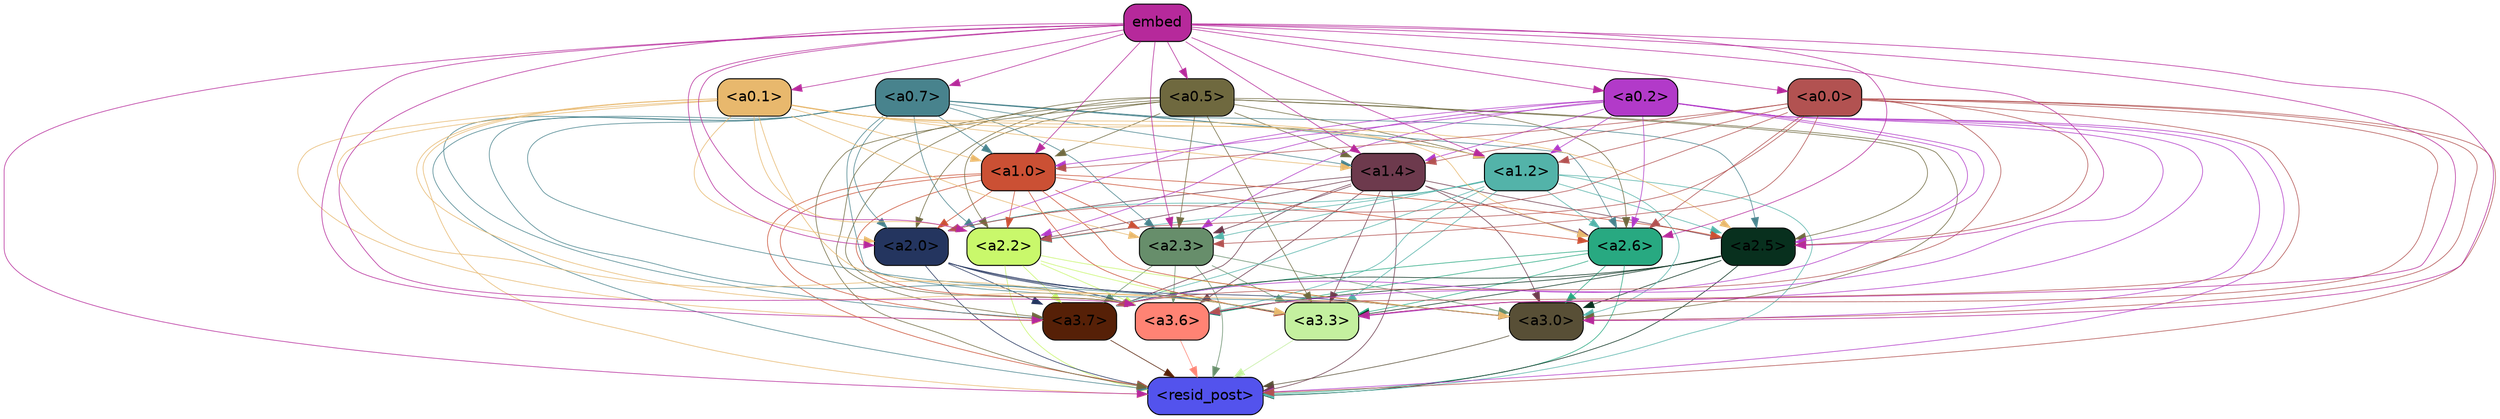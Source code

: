 strict digraph "" {
	graph [bgcolor=transparent,
		layout=dot,
		overlap=false,
		splines=true
	];
	"<a3.7>"	[color=black,
		fillcolor="#562007",
		fontname=Helvetica,
		shape=box,
		style="filled, rounded"];
	"<resid_post>"	[color=black,
		fillcolor="#5353ed",
		fontname=Helvetica,
		shape=box,
		style="filled, rounded"];
	"<a3.7>" -> "<resid_post>"	[color="#562007",
		penwidth=0.6];
	"<a3.6>"	[color=black,
		fillcolor="#ff8374",
		fontname=Helvetica,
		shape=box,
		style="filled, rounded"];
	"<a3.6>" -> "<resid_post>"	[color="#ff8374",
		penwidth=0.6];
	"<a3.3>"	[color=black,
		fillcolor="#c4f09f",
		fontname=Helvetica,
		shape=box,
		style="filled, rounded"];
	"<a3.3>" -> "<resid_post>"	[color="#c4f09f",
		penwidth=0.6];
	"<a3.0>"	[color=black,
		fillcolor="#584f36",
		fontname=Helvetica,
		shape=box,
		style="filled, rounded"];
	"<a3.0>" -> "<resid_post>"	[color="#584f36",
		penwidth=0.6];
	"<a2.6>"	[color=black,
		fillcolor="#28a981",
		fontname=Helvetica,
		shape=box,
		style="filled, rounded"];
	"<a2.6>" -> "<a3.7>"	[color="#28a981",
		penwidth=0.6];
	"<a2.6>" -> "<resid_post>"	[color="#28a981",
		penwidth=0.6];
	"<a2.6>" -> "<a3.6>"	[color="#28a981",
		penwidth=0.6];
	"<a2.6>" -> "<a3.3>"	[color="#28a981",
		penwidth=0.6];
	"<a2.6>" -> "<a3.0>"	[color="#28a981",
		penwidth=0.6];
	"<a2.5>"	[color=black,
		fillcolor="#08301e",
		fontname=Helvetica,
		shape=box,
		style="filled, rounded"];
	"<a2.5>" -> "<a3.7>"	[color="#08301e",
		penwidth=0.6];
	"<a2.5>" -> "<resid_post>"	[color="#08301e",
		penwidth=0.6];
	"<a2.5>" -> "<a3.6>"	[color="#08301e",
		penwidth=0.6];
	"<a2.5>" -> "<a3.3>"	[color="#08301e",
		penwidth=0.6];
	"<a2.5>" -> "<a3.0>"	[color="#08301e",
		penwidth=0.6];
	"<a2.3>"	[color=black,
		fillcolor="#678e6b",
		fontname=Helvetica,
		shape=box,
		style="filled, rounded"];
	"<a2.3>" -> "<a3.7>"	[color="#678e6b",
		penwidth=0.6];
	"<a2.3>" -> "<resid_post>"	[color="#678e6b",
		penwidth=0.6];
	"<a2.3>" -> "<a3.6>"	[color="#678e6b",
		penwidth=0.6];
	"<a2.3>" -> "<a3.3>"	[color="#678e6b",
		penwidth=0.6];
	"<a2.3>" -> "<a3.0>"	[color="#678e6b",
		penwidth=0.6];
	"<a2.2>"	[color=black,
		fillcolor="#c9f86b",
		fontname=Helvetica,
		shape=box,
		style="filled, rounded"];
	"<a2.2>" -> "<a3.7>"	[color="#c9f86b",
		penwidth=0.6];
	"<a2.2>" -> "<resid_post>"	[color="#c9f86b",
		penwidth=0.6];
	"<a2.2>" -> "<a3.6>"	[color="#c9f86b",
		penwidth=0.6];
	"<a2.2>" -> "<a3.3>"	[color="#c9f86b",
		penwidth=0.6];
	"<a2.2>" -> "<a3.0>"	[color="#c9f86b",
		penwidth=0.6];
	"<a2.0>"	[color=black,
		fillcolor="#24355f",
		fontname=Helvetica,
		shape=box,
		style="filled, rounded"];
	"<a2.0>" -> "<a3.7>"	[color="#24355f",
		penwidth=0.6];
	"<a2.0>" -> "<resid_post>"	[color="#24355f",
		penwidth=0.6];
	"<a2.0>" -> "<a3.6>"	[color="#24355f",
		penwidth=0.6];
	"<a2.0>" -> "<a3.3>"	[color="#24355f",
		penwidth=0.6];
	"<a2.0>" -> "<a3.0>"	[color="#24355f",
		penwidth=0.6];
	"<a1.4>"	[color=black,
		fillcolor="#6d3a4d",
		fontname=Helvetica,
		shape=box,
		style="filled, rounded"];
	"<a1.4>" -> "<a3.7>"	[color="#6d3a4d",
		penwidth=0.6];
	"<a1.4>" -> "<resid_post>"	[color="#6d3a4d",
		penwidth=0.6];
	"<a1.4>" -> "<a3.6>"	[color="#6d3a4d",
		penwidth=0.6];
	"<a1.4>" -> "<a3.3>"	[color="#6d3a4d",
		penwidth=0.6];
	"<a1.4>" -> "<a3.0>"	[color="#6d3a4d",
		penwidth=0.6];
	"<a1.4>" -> "<a2.6>"	[color="#6d3a4d",
		penwidth=0.6];
	"<a1.4>" -> "<a2.5>"	[color="#6d3a4d",
		penwidth=0.6];
	"<a1.4>" -> "<a2.3>"	[color="#6d3a4d",
		penwidth=0.6];
	"<a1.4>" -> "<a2.2>"	[color="#6d3a4d",
		penwidth=0.6];
	"<a1.4>" -> "<a2.0>"	[color="#6d3a4d",
		penwidth=0.6];
	"<a1.2>"	[color=black,
		fillcolor="#53b3a9",
		fontname=Helvetica,
		shape=box,
		style="filled, rounded"];
	"<a1.2>" -> "<a3.7>"	[color="#53b3a9",
		penwidth=0.6];
	"<a1.2>" -> "<resid_post>"	[color="#53b3a9",
		penwidth=0.6];
	"<a1.2>" -> "<a3.6>"	[color="#53b3a9",
		penwidth=0.6];
	"<a1.2>" -> "<a3.3>"	[color="#53b3a9",
		penwidth=0.6];
	"<a1.2>" -> "<a3.0>"	[color="#53b3a9",
		penwidth=0.6];
	"<a1.2>" -> "<a2.6>"	[color="#53b3a9",
		penwidth=0.6];
	"<a1.2>" -> "<a2.5>"	[color="#53b3a9",
		penwidth=0.6];
	"<a1.2>" -> "<a2.3>"	[color="#53b3a9",
		penwidth=0.6];
	"<a1.2>" -> "<a2.2>"	[color="#53b3a9",
		penwidth=0.6];
	"<a1.2>" -> "<a2.0>"	[color="#53b3a9",
		penwidth=0.6];
	"<a1.0>"	[color=black,
		fillcolor="#cb5034",
		fontname=Helvetica,
		shape=box,
		style="filled, rounded"];
	"<a1.0>" -> "<a3.7>"	[color="#cb5034",
		penwidth=0.6];
	"<a1.0>" -> "<resid_post>"	[color="#cb5034",
		penwidth=0.6];
	"<a1.0>" -> "<a3.6>"	[color="#cb5034",
		penwidth=0.6];
	"<a1.0>" -> "<a3.3>"	[color="#cb5034",
		penwidth=0.6];
	"<a1.0>" -> "<a3.0>"	[color="#cb5034",
		penwidth=0.6];
	"<a1.0>" -> "<a2.6>"	[color="#cb5034",
		penwidth=0.6];
	"<a1.0>" -> "<a2.5>"	[color="#cb5034",
		penwidth=0.6];
	"<a1.0>" -> "<a2.3>"	[color="#cb5034",
		penwidth=0.6];
	"<a1.0>" -> "<a2.2>"	[color="#cb5034",
		penwidth=0.6];
	"<a1.0>" -> "<a2.0>"	[color="#cb5034",
		penwidth=0.6];
	"<a0.7>"	[color=black,
		fillcolor="#48838d",
		fontname=Helvetica,
		shape=box,
		style="filled, rounded"];
	"<a0.7>" -> "<a3.7>"	[color="#48838d",
		penwidth=0.6];
	"<a0.7>" -> "<resid_post>"	[color="#48838d",
		penwidth=0.6];
	"<a0.7>" -> "<a3.6>"	[color="#48838d",
		penwidth=0.6];
	"<a0.7>" -> "<a3.3>"	[color="#48838d",
		penwidth=0.6];
	"<a0.7>" -> "<a3.0>"	[color="#48838d",
		penwidth=0.6];
	"<a0.7>" -> "<a2.6>"	[color="#48838d",
		penwidth=0.6];
	"<a0.7>" -> "<a2.5>"	[color="#48838d",
		penwidth=0.6];
	"<a0.7>" -> "<a2.3>"	[color="#48838d",
		penwidth=0.6];
	"<a0.7>" -> "<a2.2>"	[color="#48838d",
		penwidth=0.6];
	"<a0.7>" -> "<a2.0>"	[color="#48838d",
		penwidth=0.6];
	"<a0.7>" -> "<a1.4>"	[color="#48838d",
		penwidth=0.6];
	"<a0.7>" -> "<a1.2>"	[color="#48838d",
		penwidth=0.6];
	"<a0.7>" -> "<a1.0>"	[color="#48838d",
		penwidth=0.6];
	"<a0.5>"	[color=black,
		fillcolor="#6f693f",
		fontname=Helvetica,
		shape=box,
		style="filled, rounded"];
	"<a0.5>" -> "<a3.7>"	[color="#6f693f",
		penwidth=0.6];
	"<a0.5>" -> "<resid_post>"	[color="#6f693f",
		penwidth=0.6];
	"<a0.5>" -> "<a3.6>"	[color="#6f693f",
		penwidth=0.6];
	"<a0.5>" -> "<a3.3>"	[color="#6f693f",
		penwidth=0.6];
	"<a0.5>" -> "<a3.0>"	[color="#6f693f",
		penwidth=0.6];
	"<a0.5>" -> "<a2.6>"	[color="#6f693f",
		penwidth=0.6];
	"<a0.5>" -> "<a2.5>"	[color="#6f693f",
		penwidth=0.6];
	"<a0.5>" -> "<a2.3>"	[color="#6f693f",
		penwidth=0.6];
	"<a0.5>" -> "<a2.2>"	[color="#6f693f",
		penwidth=0.6];
	"<a0.5>" -> "<a2.0>"	[color="#6f693f",
		penwidth=0.6];
	"<a0.5>" -> "<a1.4>"	[color="#6f693f",
		penwidth=0.6];
	"<a0.5>" -> "<a1.2>"	[color="#6f693f",
		penwidth=0.6];
	"<a0.5>" -> "<a1.0>"	[color="#6f693f",
		penwidth=0.6];
	"<a0.2>"	[color=black,
		fillcolor="#b23ac9",
		fontname=Helvetica,
		shape=box,
		style="filled, rounded"];
	"<a0.2>" -> "<a3.7>"	[color="#b23ac9",
		penwidth=0.6];
	"<a0.2>" -> "<resid_post>"	[color="#b23ac9",
		penwidth=0.6];
	"<a0.2>" -> "<a3.6>"	[color="#b23ac9",
		penwidth=0.6];
	"<a0.2>" -> "<a3.3>"	[color="#b23ac9",
		penwidth=0.6];
	"<a0.2>" -> "<a3.0>"	[color="#b23ac9",
		penwidth=0.6];
	"<a0.2>" -> "<a2.6>"	[color="#b23ac9",
		penwidth=0.6];
	"<a0.2>" -> "<a2.5>"	[color="#b23ac9",
		penwidth=0.6];
	"<a0.2>" -> "<a2.3>"	[color="#b23ac9",
		penwidth=0.6];
	"<a0.2>" -> "<a2.2>"	[color="#b23ac9",
		penwidth=0.6];
	"<a0.2>" -> "<a2.0>"	[color="#b23ac9",
		penwidth=0.6];
	"<a0.2>" -> "<a1.4>"	[color="#b23ac9",
		penwidth=0.6];
	"<a0.2>" -> "<a1.2>"	[color="#b23ac9",
		penwidth=0.6];
	"<a0.2>" -> "<a1.0>"	[color="#b23ac9",
		penwidth=0.6];
	"<a0.1>"	[color=black,
		fillcolor="#e8b86d",
		fontname=Helvetica,
		shape=box,
		style="filled, rounded"];
	"<a0.1>" -> "<a3.7>"	[color="#e8b86d",
		penwidth=0.6];
	"<a0.1>" -> "<resid_post>"	[color="#e8b86d",
		penwidth=0.6];
	"<a0.1>" -> "<a3.6>"	[color="#e8b86d",
		penwidth=0.6];
	"<a0.1>" -> "<a3.3>"	[color="#e8b86d",
		penwidth=0.6];
	"<a0.1>" -> "<a3.0>"	[color="#e8b86d",
		penwidth=0.6];
	"<a0.1>" -> "<a2.6>"	[color="#e8b86d",
		penwidth=0.6];
	"<a0.1>" -> "<a2.5>"	[color="#e8b86d",
		penwidth=0.6];
	"<a0.1>" -> "<a2.3>"	[color="#e8b86d",
		penwidth=0.6];
	"<a0.1>" -> "<a2.2>"	[color="#e8b86d",
		penwidth=0.6];
	"<a0.1>" -> "<a2.0>"	[color="#e8b86d",
		penwidth=0.6];
	"<a0.1>" -> "<a1.4>"	[color="#e8b86d",
		penwidth=0.6];
	"<a0.1>" -> "<a1.2>"	[color="#e8b86d",
		penwidth=0.6];
	"<a0.1>" -> "<a1.0>"	[color="#e8b86d",
		penwidth=0.6];
	"<a0.0>"	[color=black,
		fillcolor="#b25251",
		fontname=Helvetica,
		shape=box,
		style="filled, rounded"];
	"<a0.0>" -> "<a3.7>"	[color="#b25251",
		penwidth=0.6];
	"<a0.0>" -> "<resid_post>"	[color="#b25251",
		penwidth=0.6];
	"<a0.0>" -> "<a3.6>"	[color="#b25251",
		penwidth=0.6];
	"<a0.0>" -> "<a3.3>"	[color="#b25251",
		penwidth=0.6];
	"<a0.0>" -> "<a3.0>"	[color="#b25251",
		penwidth=0.6];
	"<a0.0>" -> "<a2.6>"	[color="#b25251",
		penwidth=0.6];
	"<a0.0>" -> "<a2.5>"	[color="#b25251",
		penwidth=0.6];
	"<a0.0>" -> "<a2.3>"	[color="#b25251",
		penwidth=0.6];
	"<a0.0>" -> "<a2.2>"	[color="#b25251",
		penwidth=0.6];
	"<a0.0>" -> "<a2.0>"	[color="#b25251",
		penwidth=0.6];
	"<a0.0>" -> "<a1.4>"	[color="#b25251",
		penwidth=0.6];
	"<a0.0>" -> "<a1.2>"	[color="#b25251",
		penwidth=0.6];
	"<a0.0>" -> "<a1.0>"	[color="#b25251",
		penwidth=0.6];
	embed	[color=black,
		fillcolor="#b6299b",
		fontname=Helvetica,
		shape=box,
		style="filled, rounded"];
	embed -> "<a3.7>"	[color="#b6299b",
		penwidth=0.6];
	embed -> "<resid_post>"	[color="#b6299b",
		penwidth=0.6];
	embed -> "<a3.6>"	[color="#b6299b",
		penwidth=0.6];
	embed -> "<a3.3>"	[color="#b6299b",
		penwidth=0.6];
	embed -> "<a3.0>"	[color="#b6299b",
		penwidth=0.6];
	embed -> "<a2.6>"	[color="#b6299b",
		penwidth=0.6];
	embed -> "<a2.5>"	[color="#b6299b",
		penwidth=0.6];
	embed -> "<a2.3>"	[color="#b6299b",
		penwidth=0.6];
	embed -> "<a2.2>"	[color="#b6299b",
		penwidth=0.6];
	embed -> "<a2.0>"	[color="#b6299b",
		penwidth=0.6];
	embed -> "<a1.4>"	[color="#b6299b",
		penwidth=0.6];
	embed -> "<a1.2>"	[color="#b6299b",
		penwidth=0.6];
	embed -> "<a1.0>"	[color="#b6299b",
		penwidth=0.6];
	embed -> "<a0.7>"	[color="#b6299b",
		penwidth=0.6];
	embed -> "<a0.5>"	[color="#b6299b",
		penwidth=0.6];
	embed -> "<a0.2>"	[color="#b6299b",
		penwidth=0.6];
	embed -> "<a0.1>"	[color="#b6299b",
		penwidth=0.6];
	embed -> "<a0.0>"	[color="#b6299b",
		penwidth=0.6];
}
